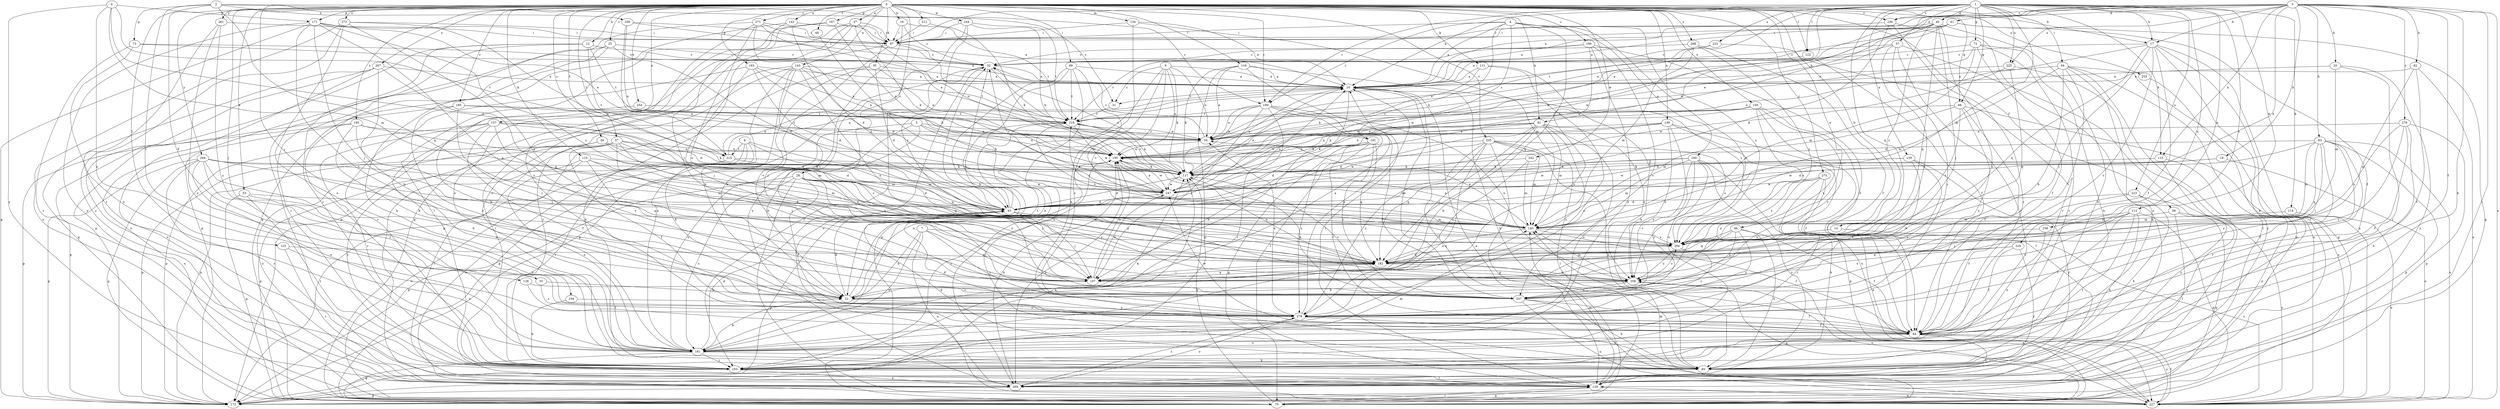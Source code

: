 strict digraph  {
0;
1;
2;
3;
4;
5;
6;
7;
8;
9;
10;
12;
14;
16;
17;
18;
20;
21;
25;
26;
28;
31;
32;
33;
35;
37;
40;
41;
43;
46;
47;
53;
54;
56;
57;
60;
64;
66;
72;
73;
75;
81;
82;
83;
85;
89;
94;
97;
104;
107;
110;
111;
112;
114;
115;
117;
119;
122;
125;
128;
129;
134;
140;
142;
143;
149;
150;
156;
157;
158;
159;
160;
161;
163;
167;
171;
172;
182;
185;
190;
191;
193;
195;
196;
204;
211;
215;
216;
218;
222;
223;
225;
227;
235;
236;
237;
242;
244;
247;
253;
254;
256;
258;
261;
264;
267;
268;
269;
271;
273;
275;
278;
279;
0 -> 12  [label=b];
0 -> 14  [label=b];
0 -> 16  [label=b];
0 -> 17  [label=b];
0 -> 25  [label=c];
0 -> 26  [label=c];
0 -> 28  [label=c];
0 -> 33  [label=d];
0 -> 35  [label=d];
0 -> 46  [label=e];
0 -> 47  [label=e];
0 -> 53  [label=e];
0 -> 56  [label=f];
0 -> 57  [label=f];
0 -> 60  [label=f];
0 -> 66  [label=g];
0 -> 81  [label=h];
0 -> 89  [label=i];
0 -> 104  [label=j];
0 -> 107  [label=j];
0 -> 110  [label=k];
0 -> 111  [label=k];
0 -> 119  [label=l];
0 -> 122  [label=l];
0 -> 134  [label=m];
0 -> 142  [label=n];
0 -> 143  [label=n];
0 -> 149  [label=n];
0 -> 156  [label=o];
0 -> 157  [label=o];
0 -> 163  [label=p];
0 -> 167  [label=p];
0 -> 171  [label=p];
0 -> 185  [label=r];
0 -> 190  [label=r];
0 -> 195  [label=s];
0 -> 196  [label=s];
0 -> 211  [label=t];
0 -> 215  [label=t];
0 -> 235  [label=v];
0 -> 236  [label=v];
0 -> 242  [label=w];
0 -> 244  [label=w];
0 -> 253  [label=x];
0 -> 254  [label=x];
0 -> 261  [label=y];
0 -> 264  [label=y];
0 -> 267  [label=y];
0 -> 268  [label=y];
0 -> 271  [label=z];
0 -> 273  [label=z];
0 -> 275  [label=z];
1 -> 10  [label=a];
1 -> 17  [label=b];
1 -> 37  [label=d];
1 -> 40  [label=d];
1 -> 54  [label=e];
1 -> 66  [label=g];
1 -> 72  [label=g];
1 -> 94  [label=i];
1 -> 97  [label=i];
1 -> 112  [label=k];
1 -> 114  [label=k];
1 -> 115  [label=k];
1 -> 122  [label=l];
1 -> 140  [label=m];
1 -> 158  [label=o];
1 -> 159  [label=o];
1 -> 182  [label=q];
1 -> 190  [label=r];
1 -> 204  [label=s];
1 -> 218  [label=u];
1 -> 222  [label=u];
1 -> 223  [label=u];
1 -> 225  [label=u];
1 -> 236  [label=v];
1 -> 247  [label=w];
2 -> 31  [label=c];
2 -> 73  [label=g];
2 -> 125  [label=l];
2 -> 128  [label=l];
2 -> 182  [label=q];
2 -> 190  [label=r];
2 -> 256  [label=x];
3 -> 10  [label=a];
3 -> 17  [label=b];
3 -> 18  [label=b];
3 -> 20  [label=b];
3 -> 41  [label=d];
3 -> 43  [label=d];
3 -> 54  [label=e];
3 -> 64  [label=f];
3 -> 81  [label=h];
3 -> 82  [label=h];
3 -> 83  [label=h];
3 -> 85  [label=h];
3 -> 115  [label=k];
3 -> 129  [label=l];
3 -> 225  [label=u];
3 -> 227  [label=u];
3 -> 236  [label=v];
3 -> 278  [label=z];
4 -> 10  [label=a];
4 -> 97  [label=i];
4 -> 117  [label=k];
4 -> 160  [label=o];
4 -> 182  [label=q];
4 -> 190  [label=r];
4 -> 191  [label=r];
4 -> 204  [label=s];
4 -> 258  [label=x];
5 -> 21  [label=b];
5 -> 75  [label=g];
5 -> 117  [label=k];
5 -> 150  [label=n];
5 -> 161  [label=o];
5 -> 191  [label=r];
6 -> 43  [label=d];
6 -> 140  [label=m];
6 -> 171  [label=p];
6 -> 215  [label=t];
6 -> 269  [label=y];
6 -> 279  [label=z];
7 -> 21  [label=b];
7 -> 107  [label=j];
7 -> 161  [label=o];
7 -> 204  [label=s];
7 -> 227  [label=u];
7 -> 279  [label=z];
8 -> 21  [label=b];
8 -> 140  [label=m];
8 -> 182  [label=q];
8 -> 193  [label=r];
8 -> 215  [label=t];
8 -> 227  [label=u];
9 -> 10  [label=a];
9 -> 31  [label=c];
9 -> 54  [label=e];
9 -> 117  [label=k];
9 -> 150  [label=n];
9 -> 204  [label=s];
9 -> 269  [label=y];
9 -> 279  [label=z];
10 -> 31  [label=c];
10 -> 85  [label=h];
10 -> 107  [label=j];
10 -> 129  [label=l];
10 -> 215  [label=t];
10 -> 237  [label=v];
12 -> 32  [label=c];
12 -> 129  [label=l];
12 -> 172  [label=p];
12 -> 193  [label=r];
12 -> 215  [label=t];
12 -> 216  [label=t];
14 -> 204  [label=s];
14 -> 227  [label=u];
16 -> 32  [label=c];
16 -> 97  [label=i];
16 -> 216  [label=t];
16 -> 237  [label=v];
17 -> 32  [label=c];
17 -> 64  [label=f];
17 -> 85  [label=h];
17 -> 107  [label=j];
17 -> 129  [label=l];
17 -> 150  [label=n];
17 -> 182  [label=q];
17 -> 227  [label=u];
17 -> 237  [label=v];
18 -> 117  [label=k];
18 -> 227  [label=u];
18 -> 247  [label=w];
20 -> 10  [label=a];
20 -> 140  [label=m];
20 -> 193  [label=r];
20 -> 269  [label=y];
21 -> 10  [label=a];
21 -> 43  [label=d];
21 -> 150  [label=n];
21 -> 216  [label=t];
21 -> 279  [label=z];
25 -> 32  [label=c];
25 -> 43  [label=d];
25 -> 85  [label=h];
25 -> 172  [label=p];
25 -> 193  [label=r];
26 -> 43  [label=d];
26 -> 150  [label=n];
26 -> 172  [label=p];
26 -> 204  [label=s];
26 -> 269  [label=y];
28 -> 43  [label=d];
28 -> 64  [label=f];
28 -> 107  [label=j];
28 -> 161  [label=o];
28 -> 172  [label=p];
28 -> 182  [label=q];
28 -> 227  [label=u];
28 -> 237  [label=v];
28 -> 247  [label=w];
28 -> 258  [label=x];
31 -> 216  [label=t];
32 -> 10  [label=a];
32 -> 75  [label=g];
32 -> 172  [label=p];
32 -> 193  [label=r];
32 -> 216  [label=t];
33 -> 21  [label=b];
33 -> 279  [label=z];
35 -> 10  [label=a];
35 -> 21  [label=b];
35 -> 43  [label=d];
35 -> 54  [label=e];
35 -> 85  [label=h];
37 -> 10  [label=a];
37 -> 32  [label=c];
37 -> 107  [label=j];
37 -> 129  [label=l];
37 -> 193  [label=r];
37 -> 279  [label=z];
40 -> 10  [label=a];
40 -> 85  [label=h];
40 -> 97  [label=i];
40 -> 107  [label=j];
40 -> 117  [label=k];
40 -> 182  [label=q];
40 -> 204  [label=s];
40 -> 237  [label=v];
40 -> 247  [label=w];
41 -> 10  [label=a];
41 -> 54  [label=e];
41 -> 64  [label=f];
41 -> 75  [label=g];
41 -> 97  [label=i];
41 -> 216  [label=t];
43 -> 10  [label=a];
43 -> 32  [label=c];
43 -> 107  [label=j];
43 -> 140  [label=m];
43 -> 172  [label=p];
43 -> 216  [label=t];
46 -> 64  [label=f];
46 -> 85  [label=h];
46 -> 182  [label=q];
46 -> 204  [label=s];
46 -> 258  [label=x];
46 -> 279  [label=z];
47 -> 75  [label=g];
47 -> 97  [label=i];
47 -> 117  [label=k];
47 -> 150  [label=n];
47 -> 161  [label=o];
47 -> 172  [label=p];
53 -> 43  [label=d];
53 -> 75  [label=g];
53 -> 161  [label=o];
53 -> 193  [label=r];
54 -> 32  [label=c];
54 -> 150  [label=n];
56 -> 75  [label=g];
56 -> 129  [label=l];
56 -> 140  [label=m];
56 -> 227  [label=u];
57 -> 64  [label=f];
57 -> 107  [label=j];
57 -> 117  [label=k];
57 -> 129  [label=l];
57 -> 140  [label=m];
57 -> 150  [label=n];
57 -> 172  [label=p];
57 -> 182  [label=q];
57 -> 193  [label=r];
60 -> 247  [label=w];
64 -> 43  [label=d];
64 -> 161  [label=o];
64 -> 227  [label=u];
64 -> 247  [label=w];
64 -> 269  [label=y];
66 -> 64  [label=f];
66 -> 140  [label=m];
66 -> 204  [label=s];
66 -> 216  [label=t];
66 -> 227  [label=u];
66 -> 279  [label=z];
72 -> 32  [label=c];
72 -> 54  [label=e];
72 -> 64  [label=f];
72 -> 85  [label=h];
72 -> 140  [label=m];
72 -> 193  [label=r];
73 -> 10  [label=a];
73 -> 32  [label=c];
73 -> 161  [label=o];
73 -> 193  [label=r];
75 -> 117  [label=k];
75 -> 129  [label=l];
75 -> 140  [label=m];
81 -> 21  [label=b];
81 -> 43  [label=d];
81 -> 54  [label=e];
81 -> 107  [label=j];
81 -> 117  [label=k];
81 -> 140  [label=m];
81 -> 150  [label=n];
81 -> 161  [label=o];
81 -> 258  [label=x];
81 -> 279  [label=z];
82 -> 10  [label=a];
82 -> 64  [label=f];
82 -> 182  [label=q];
82 -> 227  [label=u];
83 -> 43  [label=d];
83 -> 64  [label=f];
83 -> 107  [label=j];
83 -> 140  [label=m];
83 -> 150  [label=n];
83 -> 172  [label=p];
83 -> 182  [label=q];
83 -> 193  [label=r];
83 -> 227  [label=u];
83 -> 279  [label=z];
85 -> 43  [label=d];
89 -> 10  [label=a];
89 -> 21  [label=b];
89 -> 85  [label=h];
89 -> 140  [label=m];
89 -> 161  [label=o];
89 -> 216  [label=t];
94 -> 10  [label=a];
94 -> 21  [label=b];
94 -> 75  [label=g];
94 -> 85  [label=h];
94 -> 140  [label=m];
94 -> 172  [label=p];
94 -> 237  [label=v];
94 -> 269  [label=y];
97 -> 32  [label=c];
97 -> 172  [label=p];
97 -> 216  [label=t];
97 -> 237  [label=v];
104 -> 85  [label=h];
104 -> 279  [label=z];
107 -> 150  [label=n];
107 -> 182  [label=q];
107 -> 247  [label=w];
110 -> 107  [label=j];
110 -> 117  [label=k];
110 -> 129  [label=l];
110 -> 140  [label=m];
110 -> 161  [label=o];
110 -> 182  [label=q];
111 -> 10  [label=a];
111 -> 85  [label=h];
111 -> 117  [label=k];
111 -> 161  [label=o];
112 -> 64  [label=f];
112 -> 75  [label=g];
112 -> 85  [label=h];
112 -> 107  [label=j];
112 -> 140  [label=m];
112 -> 193  [label=r];
112 -> 237  [label=v];
114 -> 140  [label=m];
114 -> 227  [label=u];
115 -> 117  [label=k];
115 -> 172  [label=p];
115 -> 269  [label=y];
117 -> 10  [label=a];
117 -> 32  [label=c];
117 -> 43  [label=d];
117 -> 216  [label=t];
117 -> 237  [label=v];
117 -> 247  [label=w];
119 -> 10  [label=a];
119 -> 54  [label=e];
119 -> 117  [label=k];
119 -> 129  [label=l];
119 -> 172  [label=p];
119 -> 204  [label=s];
122 -> 64  [label=f];
122 -> 247  [label=w];
125 -> 129  [label=l];
125 -> 161  [label=o];
125 -> 182  [label=q];
128 -> 64  [label=f];
128 -> 237  [label=v];
129 -> 75  [label=g];
129 -> 140  [label=m];
129 -> 227  [label=u];
134 -> 10  [label=a];
134 -> 85  [label=h];
134 -> 97  [label=i];
134 -> 140  [label=m];
140 -> 54  [label=e];
140 -> 64  [label=f];
140 -> 150  [label=n];
140 -> 182  [label=q];
140 -> 204  [label=s];
140 -> 216  [label=t];
142 -> 43  [label=d];
142 -> 75  [label=g];
142 -> 97  [label=i];
142 -> 279  [label=z];
143 -> 10  [label=a];
143 -> 21  [label=b];
143 -> 107  [label=j];
143 -> 117  [label=k];
143 -> 129  [label=l];
143 -> 161  [label=o];
143 -> 193  [label=r];
143 -> 216  [label=t];
143 -> 258  [label=x];
149 -> 54  [label=e];
149 -> 64  [label=f];
149 -> 117  [label=k];
149 -> 150  [label=n];
149 -> 161  [label=o];
149 -> 227  [label=u];
149 -> 258  [label=x];
150 -> 117  [label=k];
150 -> 140  [label=m];
150 -> 193  [label=r];
150 -> 247  [label=w];
150 -> 269  [label=y];
156 -> 117  [label=k];
156 -> 129  [label=l];
156 -> 150  [label=n];
156 -> 204  [label=s];
156 -> 216  [label=t];
156 -> 237  [label=v];
156 -> 258  [label=x];
157 -> 43  [label=d];
157 -> 54  [label=e];
157 -> 64  [label=f];
157 -> 161  [label=o];
157 -> 172  [label=p];
157 -> 193  [label=r];
157 -> 237  [label=v];
157 -> 247  [label=w];
158 -> 161  [label=o];
158 -> 204  [label=s];
159 -> 21  [label=b];
159 -> 117  [label=k];
159 -> 247  [label=w];
159 -> 269  [label=y];
159 -> 279  [label=z];
160 -> 75  [label=g];
160 -> 117  [label=k];
160 -> 140  [label=m];
160 -> 237  [label=v];
160 -> 247  [label=w];
160 -> 258  [label=x];
160 -> 269  [label=y];
160 -> 279  [label=z];
161 -> 21  [label=b];
161 -> 43  [label=d];
161 -> 75  [label=g];
161 -> 85  [label=h];
161 -> 117  [label=k];
161 -> 193  [label=r];
163 -> 10  [label=a];
163 -> 43  [label=d];
163 -> 54  [label=e];
163 -> 107  [label=j];
163 -> 193  [label=r];
163 -> 247  [label=w];
167 -> 97  [label=i];
167 -> 107  [label=j];
167 -> 129  [label=l];
167 -> 150  [label=n];
171 -> 54  [label=e];
171 -> 97  [label=i];
171 -> 107  [label=j];
171 -> 172  [label=p];
171 -> 204  [label=s];
171 -> 237  [label=v];
171 -> 258  [label=x];
171 -> 269  [label=y];
172 -> 117  [label=k];
182 -> 107  [label=j];
182 -> 258  [label=x];
185 -> 107  [label=j];
185 -> 150  [label=n];
185 -> 172  [label=p];
185 -> 216  [label=t];
185 -> 279  [label=z];
190 -> 54  [label=e];
190 -> 64  [label=f];
190 -> 107  [label=j];
190 -> 129  [label=l];
190 -> 150  [label=n];
190 -> 193  [label=r];
190 -> 216  [label=t];
190 -> 258  [label=x];
191 -> 21  [label=b];
191 -> 43  [label=d];
191 -> 64  [label=f];
191 -> 75  [label=g];
191 -> 150  [label=n];
191 -> 182  [label=q];
191 -> 237  [label=v];
191 -> 279  [label=z];
193 -> 129  [label=l];
193 -> 140  [label=m];
193 -> 269  [label=y];
195 -> 21  [label=b];
195 -> 54  [label=e];
195 -> 107  [label=j];
195 -> 140  [label=m];
195 -> 172  [label=p];
195 -> 227  [label=u];
196 -> 32  [label=c];
196 -> 64  [label=f];
196 -> 161  [label=o];
196 -> 216  [label=t];
196 -> 237  [label=v];
196 -> 279  [label=z];
204 -> 182  [label=q];
204 -> 258  [label=x];
204 -> 279  [label=z];
211 -> 97  [label=i];
211 -> 117  [label=k];
215 -> 10  [label=a];
215 -> 75  [label=g];
215 -> 117  [label=k];
215 -> 182  [label=q];
215 -> 227  [label=u];
216 -> 54  [label=e];
216 -> 117  [label=k];
216 -> 204  [label=s];
216 -> 247  [label=w];
218 -> 64  [label=f];
218 -> 182  [label=q];
218 -> 258  [label=x];
218 -> 269  [label=y];
222 -> 32  [label=c];
222 -> 54  [label=e];
222 -> 193  [label=r];
223 -> 43  [label=d];
223 -> 64  [label=f];
223 -> 85  [label=h];
223 -> 269  [label=y];
225 -> 10  [label=a];
225 -> 129  [label=l];
225 -> 182  [label=q];
225 -> 247  [label=w];
227 -> 10  [label=a];
227 -> 64  [label=f];
227 -> 258  [label=x];
235 -> 75  [label=g];
235 -> 85  [label=h];
235 -> 129  [label=l];
235 -> 140  [label=m];
235 -> 150  [label=n];
235 -> 161  [label=o];
235 -> 182  [label=q];
235 -> 204  [label=s];
235 -> 247  [label=w];
235 -> 279  [label=z];
236 -> 43  [label=d];
236 -> 97  [label=i];
236 -> 193  [label=r];
236 -> 269  [label=y];
237 -> 64  [label=f];
237 -> 85  [label=h];
237 -> 117  [label=k];
237 -> 227  [label=u];
242 -> 107  [label=j];
242 -> 117  [label=k];
242 -> 140  [label=m];
244 -> 97  [label=i];
244 -> 117  [label=k];
244 -> 204  [label=s];
244 -> 216  [label=t];
244 -> 269  [label=y];
247 -> 10  [label=a];
247 -> 32  [label=c];
247 -> 43  [label=d];
247 -> 150  [label=n];
253 -> 227  [label=u];
254 -> 21  [label=b];
254 -> 216  [label=t];
256 -> 32  [label=c];
256 -> 97  [label=i];
256 -> 150  [label=n];
256 -> 247  [label=w];
258 -> 21  [label=b];
258 -> 75  [label=g];
258 -> 140  [label=m];
258 -> 150  [label=n];
258 -> 204  [label=s];
258 -> 227  [label=u];
258 -> 237  [label=v];
261 -> 97  [label=i];
261 -> 161  [label=o];
261 -> 193  [label=r];
261 -> 279  [label=z];
264 -> 21  [label=b];
264 -> 75  [label=g];
264 -> 117  [label=k];
264 -> 140  [label=m];
264 -> 161  [label=o];
264 -> 172  [label=p];
264 -> 182  [label=q];
264 -> 193  [label=r];
264 -> 279  [label=z];
267 -> 10  [label=a];
267 -> 21  [label=b];
267 -> 75  [label=g];
267 -> 182  [label=q];
267 -> 227  [label=u];
267 -> 269  [label=y];
268 -> 32  [label=c];
268 -> 64  [label=f];
268 -> 140  [label=m];
268 -> 204  [label=s];
269 -> 32  [label=c];
269 -> 150  [label=n];
269 -> 172  [label=p];
269 -> 279  [label=z];
271 -> 10  [label=a];
271 -> 54  [label=e];
271 -> 97  [label=i];
271 -> 150  [label=n];
271 -> 161  [label=o];
271 -> 193  [label=r];
271 -> 258  [label=x];
273 -> 97  [label=i];
273 -> 161  [label=o];
273 -> 182  [label=q];
273 -> 227  [label=u];
273 -> 247  [label=w];
273 -> 269  [label=y];
275 -> 85  [label=h];
275 -> 193  [label=r];
275 -> 204  [label=s];
275 -> 227  [label=u];
275 -> 247  [label=w];
275 -> 258  [label=x];
278 -> 54  [label=e];
278 -> 64  [label=f];
278 -> 85  [label=h];
278 -> 172  [label=p];
278 -> 204  [label=s];
278 -> 279  [label=z];
279 -> 10  [label=a];
279 -> 54  [label=e];
279 -> 64  [label=f];
279 -> 85  [label=h];
279 -> 269  [label=y];
}

